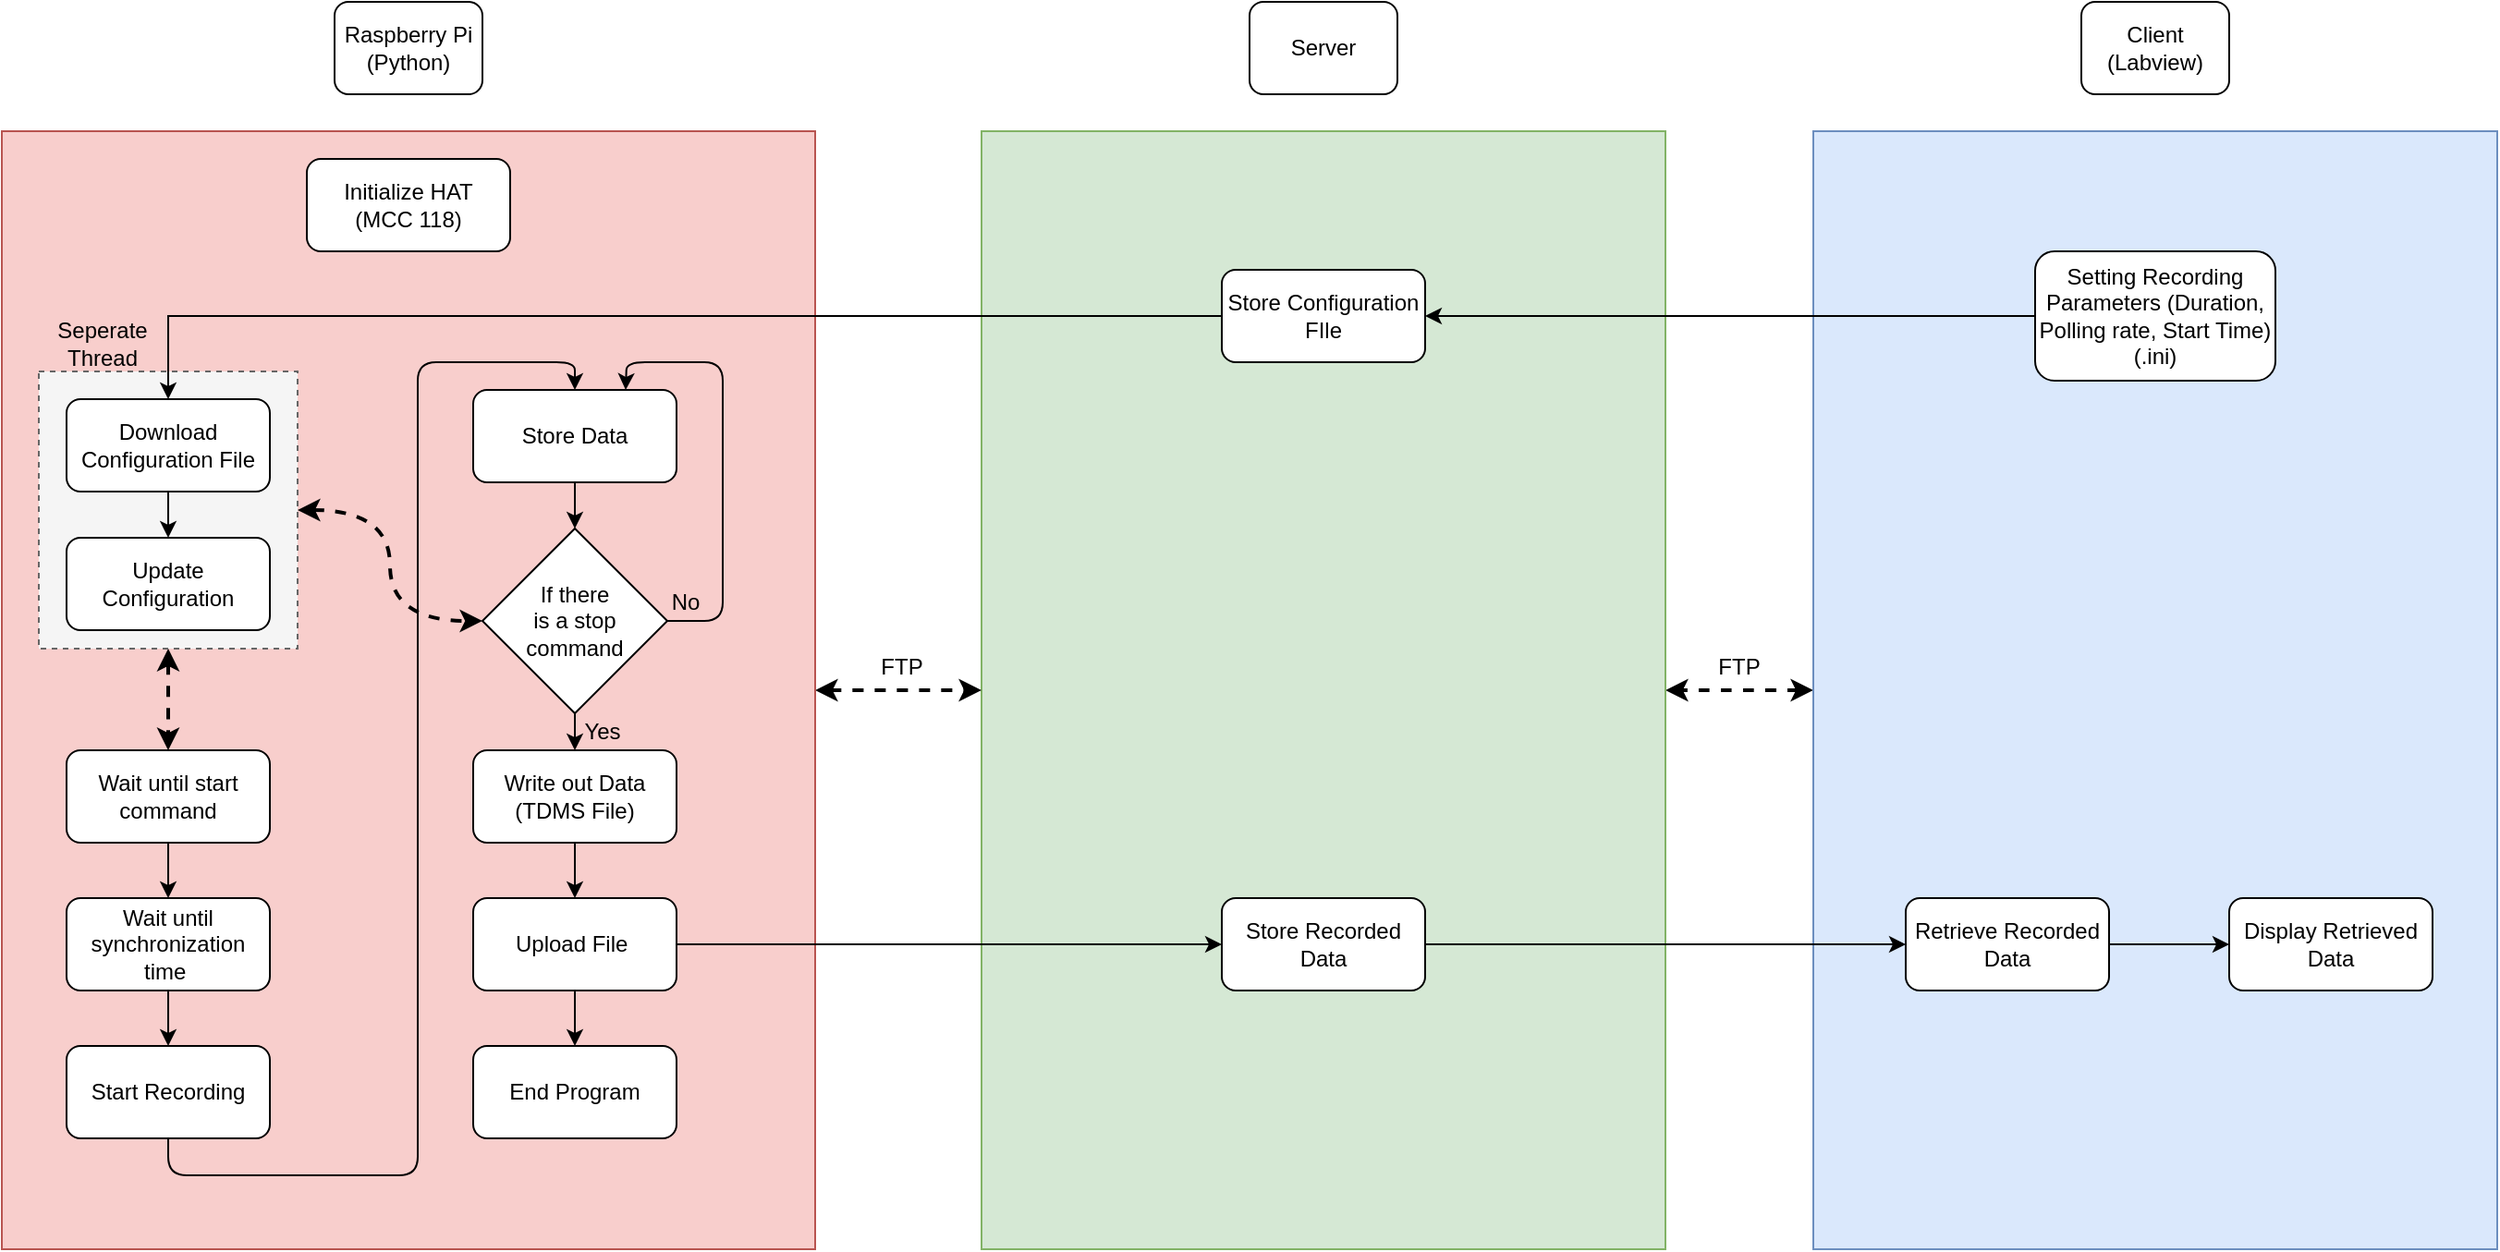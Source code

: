 <mxfile version="13.6.6" type="device"><diagram id="yYIpR0n_HlwqYeyQsWuo" name="Page-1"><mxGraphModel dx="2420" dy="2042" grid="1" gridSize="10" guides="1" tooltips="1" connect="1" arrows="1" fold="1" page="1" pageScale="1" pageWidth="850" pageHeight="1100" math="0" shadow="0"><root><mxCell id="0"/><mxCell id="1" parent="0"/><mxCell id="0-L231sIA-CZ5w4FDFmq-35" value="" style="edgeStyle=orthogonalEdgeStyle;curved=1;orthogonalLoop=1;jettySize=auto;html=1;dashed=1;startArrow=classic;startFill=1;endArrow=classic;endFill=1;strokeWidth=2;" edge="1" parent="1" source="0-L231sIA-CZ5w4FDFmq-34" target="0-L231sIA-CZ5w4FDFmq-29"><mxGeometry relative="1" as="geometry"/></mxCell><mxCell id="0-L231sIA-CZ5w4FDFmq-34" value="" style="rounded=0;whiteSpace=wrap;html=1;fillColor=#dae8fc;strokeColor=#6c8ebf;" vertex="1" parent="1"><mxGeometry x="390" y="20" width="370" height="605" as="geometry"/></mxCell><mxCell id="0-L231sIA-CZ5w4FDFmq-29" value="" style="rounded=0;whiteSpace=wrap;html=1;fillColor=#d5e8d4;strokeColor=#82b366;" vertex="1" parent="1"><mxGeometry x="-60" y="20" width="370" height="605" as="geometry"/></mxCell><mxCell id="0-L231sIA-CZ5w4FDFmq-32" style="edgeStyle=orthogonalEdgeStyle;curved=1;orthogonalLoop=1;jettySize=auto;html=1;exitX=1;exitY=0.5;exitDx=0;exitDy=0;entryX=0;entryY=0.5;entryDx=0;entryDy=0;dashed=1;endArrow=classic;endFill=1;strokeWidth=2;startArrow=classic;startFill=1;" edge="1" parent="1" source="e78AeOKlqjYHZUHYUjcN-73" target="0-L231sIA-CZ5w4FDFmq-29"><mxGeometry relative="1" as="geometry"/></mxCell><mxCell id="e78AeOKlqjYHZUHYUjcN-73" value="" style="rounded=0;whiteSpace=wrap;html=1;fillColor=#f8cecc;strokeColor=#b85450;" parent="1" vertex="1"><mxGeometry x="-590" y="20" width="440" height="605" as="geometry"/></mxCell><mxCell id="0-L231sIA-CZ5w4FDFmq-42" style="edgeStyle=orthogonalEdgeStyle;curved=1;orthogonalLoop=1;jettySize=auto;html=1;exitX=1;exitY=0.5;exitDx=0;exitDy=0;dashed=1;startArrow=classic;startFill=1;endArrow=classic;endFill=1;strokeWidth=2;" edge="1" parent="1" source="0-L231sIA-CZ5w4FDFmq-12" target="e78AeOKlqjYHZUHYUjcN-59"><mxGeometry relative="1" as="geometry"/></mxCell><mxCell id="0-L231sIA-CZ5w4FDFmq-43" style="edgeStyle=orthogonalEdgeStyle;curved=1;orthogonalLoop=1;jettySize=auto;html=1;exitX=0.5;exitY=1;exitDx=0;exitDy=0;entryX=0.5;entryY=0;entryDx=0;entryDy=0;dashed=1;startArrow=classic;startFill=1;endArrow=classic;endFill=1;strokeWidth=2;" edge="1" parent="1" source="0-L231sIA-CZ5w4FDFmq-12" target="e78AeOKlqjYHZUHYUjcN-53"><mxGeometry relative="1" as="geometry"/></mxCell><mxCell id="0-L231sIA-CZ5w4FDFmq-12" value="" style="rounded=0;whiteSpace=wrap;html=1;dashed=1;fillColor=#f5f5f5;strokeColor=#666666;fontColor=#333333;" vertex="1" parent="1"><mxGeometry x="-570" y="150" width="140" height="150" as="geometry"/></mxCell><mxCell id="e78AeOKlqjYHZUHYUjcN-1" value="Raspberry Pi&lt;br&gt;(Python)" style="rounded=1;whiteSpace=wrap;html=1;" parent="1" vertex="1"><mxGeometry x="-410" y="-50" width="80" height="50" as="geometry"/></mxCell><mxCell id="e78AeOKlqjYHZUHYUjcN-12" value="Setting Recording Parameters (Duration, Polling rate, Start Time)&lt;br&gt;(.ini)" style="rounded=1;whiteSpace=wrap;html=1;" parent="1" vertex="1"><mxGeometry x="510" y="85" width="130" height="70" as="geometry"/></mxCell><mxCell id="e78AeOKlqjYHZUHYUjcN-15" value="" style="endArrow=classic;html=1;exitX=0;exitY=0.5;exitDx=0;exitDy=0;entryX=1;entryY=0.5;entryDx=0;entryDy=0;" parent="1" source="e78AeOKlqjYHZUHYUjcN-12" target="e78AeOKlqjYHZUHYUjcN-74" edge="1"><mxGeometry width="50" height="50" relative="1" as="geometry"><mxPoint x="220" y="420" as="sourcePoint"/><mxPoint x="261.25" y="142.293" as="targetPoint"/></mxGeometry></mxCell><mxCell id="e78AeOKlqjYHZUHYUjcN-23" value="Download Configuration File" style="rounded=1;whiteSpace=wrap;html=1;" parent="1" vertex="1"><mxGeometry x="-555" y="165" width="110" height="50" as="geometry"/></mxCell><mxCell id="e78AeOKlqjYHZUHYUjcN-24" value="Update Configuration" style="rounded=1;whiteSpace=wrap;html=1;" parent="1" vertex="1"><mxGeometry x="-555" y="240" width="110" height="50" as="geometry"/></mxCell><mxCell id="e78AeOKlqjYHZUHYUjcN-27" value="Initialize HAT &lt;br&gt;(MCC 118)" style="rounded=1;whiteSpace=wrap;html=1;" parent="1" vertex="1"><mxGeometry x="-425" y="35" width="110" height="50" as="geometry"/></mxCell><mxCell id="e78AeOKlqjYHZUHYUjcN-31" value="" style="endArrow=classic;html=1;exitX=0.5;exitY=1;exitDx=0;exitDy=0;entryX=0.5;entryY=0;entryDx=0;entryDy=0;" parent="1" source="e78AeOKlqjYHZUHYUjcN-23" target="e78AeOKlqjYHZUHYUjcN-24" edge="1"><mxGeometry width="50" height="50" relative="1" as="geometry"><mxPoint x="55" y="460" as="sourcePoint"/><mxPoint x="105" y="410" as="targetPoint"/></mxGeometry></mxCell><mxCell id="e78AeOKlqjYHZUHYUjcN-44" value="Wait until synchronization time&amp;nbsp;" style="rounded=1;whiteSpace=wrap;html=1;" parent="1" vertex="1"><mxGeometry x="-555" y="435" width="110" height="50" as="geometry"/></mxCell><mxCell id="e78AeOKlqjYHZUHYUjcN-45" value="" style="endArrow=classic;html=1;exitX=0.5;exitY=1;exitDx=0;exitDy=0;entryX=0.5;entryY=0;entryDx=0;entryDy=0;" parent="1" source="e78AeOKlqjYHZUHYUjcN-53" target="e78AeOKlqjYHZUHYUjcN-44" edge="1"><mxGeometry width="50" height="50" relative="1" as="geometry"><mxPoint x="-420" y="455" as="sourcePoint"/><mxPoint x="105" y="415" as="targetPoint"/></mxGeometry></mxCell><mxCell id="e78AeOKlqjYHZUHYUjcN-53" value="Wait until start command" style="rounded=1;whiteSpace=wrap;html=1;" parent="1" vertex="1"><mxGeometry x="-555" y="355" width="110" height="50" as="geometry"/></mxCell><mxCell id="e78AeOKlqjYHZUHYUjcN-55" value="Start Recording" style="rounded=1;whiteSpace=wrap;html=1;" parent="1" vertex="1"><mxGeometry x="-555" y="515" width="110" height="50" as="geometry"/></mxCell><mxCell id="e78AeOKlqjYHZUHYUjcN-56" value="" style="endArrow=classic;html=1;exitX=0.5;exitY=1;exitDx=0;exitDy=0;entryX=0.5;entryY=0;entryDx=0;entryDy=0;" parent="1" source="e78AeOKlqjYHZUHYUjcN-44" target="e78AeOKlqjYHZUHYUjcN-55" edge="1"><mxGeometry width="50" height="50" relative="1" as="geometry"><mxPoint x="55" y="435" as="sourcePoint"/><mxPoint x="105" y="385" as="targetPoint"/></mxGeometry></mxCell><mxCell id="e78AeOKlqjYHZUHYUjcN-57" value="Store Data" style="rounded=1;whiteSpace=wrap;html=1;" parent="1" vertex="1"><mxGeometry x="-335" y="160" width="110" height="50" as="geometry"/></mxCell><mxCell id="e78AeOKlqjYHZUHYUjcN-58" value="" style="endArrow=classic;html=1;exitX=0.5;exitY=1;exitDx=0;exitDy=0;entryX=0.5;entryY=0;entryDx=0;entryDy=0;" parent="1" source="e78AeOKlqjYHZUHYUjcN-55" target="e78AeOKlqjYHZUHYUjcN-57" edge="1"><mxGeometry width="50" height="50" relative="1" as="geometry"><mxPoint x="-25" y="345" as="sourcePoint"/><mxPoint x="25" y="295" as="targetPoint"/><Array as="points"><mxPoint x="-500" y="585"/><mxPoint x="-440" y="585"/><mxPoint x="-365" y="585"/><mxPoint x="-365" y="450"/><mxPoint x="-365" y="145"/><mxPoint x="-280" y="145"/></Array></mxGeometry></mxCell><mxCell id="e78AeOKlqjYHZUHYUjcN-59" value="If there &lt;br&gt;is a stop command" style="rhombus;whiteSpace=wrap;html=1;" parent="1" vertex="1"><mxGeometry x="-330" y="235" width="100" height="100" as="geometry"/></mxCell><mxCell id="e78AeOKlqjYHZUHYUjcN-60" value="" style="endArrow=classic;html=1;exitX=0.5;exitY=1;exitDx=0;exitDy=0;" parent="1" source="e78AeOKlqjYHZUHYUjcN-57" target="e78AeOKlqjYHZUHYUjcN-59" edge="1"><mxGeometry width="50" height="50" relative="1" as="geometry"><mxPoint x="55" y="325" as="sourcePoint"/><mxPoint x="105" y="275" as="targetPoint"/></mxGeometry></mxCell><mxCell id="e78AeOKlqjYHZUHYUjcN-61" value="" style="endArrow=classic;html=1;exitX=0.5;exitY=1;exitDx=0;exitDy=0;entryX=0.5;entryY=0;entryDx=0;entryDy=0;" parent="1" source="e78AeOKlqjYHZUHYUjcN-59" target="e78AeOKlqjYHZUHYUjcN-62" edge="1"><mxGeometry width="50" height="50" relative="1" as="geometry"><mxPoint x="55" y="325" as="sourcePoint"/><mxPoint x="-5" y="315" as="targetPoint"/></mxGeometry></mxCell><mxCell id="e78AeOKlqjYHZUHYUjcN-62" value="Write out Data&lt;br&gt;(TDMS File)" style="rounded=1;whiteSpace=wrap;html=1;" parent="1" vertex="1"><mxGeometry x="-335" y="355" width="110" height="50" as="geometry"/></mxCell><mxCell id="e78AeOKlqjYHZUHYUjcN-63" value="Yes" style="text;html=1;strokeColor=none;fillColor=none;align=center;verticalAlign=middle;whiteSpace=wrap;rounded=0;" parent="1" vertex="1"><mxGeometry x="-285" y="335" width="40" height="20" as="geometry"/></mxCell><mxCell id="e78AeOKlqjYHZUHYUjcN-65" value="No" style="text;html=1;strokeColor=none;fillColor=none;align=center;verticalAlign=middle;whiteSpace=wrap;rounded=0;" parent="1" vertex="1"><mxGeometry x="-240" y="265" width="40" height="20" as="geometry"/></mxCell><mxCell id="e78AeOKlqjYHZUHYUjcN-66" value="" style="endArrow=classic;html=1;exitX=0.5;exitY=1;exitDx=0;exitDy=0;entryX=0.5;entryY=0;entryDx=0;entryDy=0;" parent="1" source="e78AeOKlqjYHZUHYUjcN-62" target="e78AeOKlqjYHZUHYUjcN-68" edge="1"><mxGeometry width="50" height="50" relative="1" as="geometry"><mxPoint x="-410" y="405" as="sourcePoint"/><mxPoint x="-410" y="435" as="targetPoint"/></mxGeometry></mxCell><mxCell id="e78AeOKlqjYHZUHYUjcN-68" value="Upload File&amp;nbsp;" style="rounded=1;whiteSpace=wrap;html=1;" parent="1" vertex="1"><mxGeometry x="-335" y="435" width="110" height="50" as="geometry"/></mxCell><mxCell id="e78AeOKlqjYHZUHYUjcN-70" value="End Program" style="rounded=1;whiteSpace=wrap;html=1;" parent="1" vertex="1"><mxGeometry x="-335" y="515" width="110" height="50" as="geometry"/></mxCell><mxCell id="e78AeOKlqjYHZUHYUjcN-71" value="" style="endArrow=classic;html=1;exitX=0.5;exitY=1;exitDx=0;exitDy=0;entryX=0.5;entryY=0;entryDx=0;entryDy=0;" parent="1" source="e78AeOKlqjYHZUHYUjcN-68" target="e78AeOKlqjYHZUHYUjcN-70" edge="1"><mxGeometry width="50" height="50" relative="1" as="geometry"><mxPoint x="-125" y="315" as="sourcePoint"/><mxPoint x="-75" y="265" as="targetPoint"/></mxGeometry></mxCell><mxCell id="e78AeOKlqjYHZUHYUjcN-72" value="" style="endArrow=classic;html=1;exitX=1;exitY=0.5;exitDx=0;exitDy=0;entryX=0;entryY=0.5;entryDx=0;entryDy=0;" parent="1" source="e78AeOKlqjYHZUHYUjcN-68" target="e78AeOKlqjYHZUHYUjcN-75" edge="1"><mxGeometry width="50" height="50" relative="1" as="geometry"><mxPoint x="-276" y="315" as="sourcePoint"/><mxPoint x="-146" y="355" as="targetPoint"/></mxGeometry></mxCell><mxCell id="0-L231sIA-CZ5w4FDFmq-19" style="edgeStyle=orthogonalEdgeStyle;rounded=0;orthogonalLoop=1;jettySize=auto;html=1;exitX=0;exitY=0.5;exitDx=0;exitDy=0;entryX=0.5;entryY=0;entryDx=0;entryDy=0;" edge="1" parent="1" source="e78AeOKlqjYHZUHYUjcN-74" target="e78AeOKlqjYHZUHYUjcN-23"><mxGeometry relative="1" as="geometry"/></mxCell><mxCell id="e78AeOKlqjYHZUHYUjcN-74" value="Store Configuration FIle" style="rounded=1;whiteSpace=wrap;html=1;" parent="1" vertex="1"><mxGeometry x="70" y="95" width="110" height="50" as="geometry"/></mxCell><mxCell id="e78AeOKlqjYHZUHYUjcN-75" value="Store Recorded Data" style="rounded=1;whiteSpace=wrap;html=1;" parent="1" vertex="1"><mxGeometry x="70" y="435" width="110" height="50" as="geometry"/></mxCell><mxCell id="e78AeOKlqjYHZUHYUjcN-79" value="Retrieve Recorded Data" style="rounded=1;whiteSpace=wrap;html=1;" parent="1" vertex="1"><mxGeometry x="440" y="435" width="110" height="50" as="geometry"/></mxCell><mxCell id="e78AeOKlqjYHZUHYUjcN-80" value="" style="endArrow=classic;html=1;exitX=1;exitY=0.5;exitDx=0;exitDy=0;entryX=0;entryY=0.5;entryDx=0;entryDy=0;" parent="1" source="e78AeOKlqjYHZUHYUjcN-75" target="e78AeOKlqjYHZUHYUjcN-79" edge="1"><mxGeometry width="50" height="50" relative="1" as="geometry"><mxPoint x="290" y="380" as="sourcePoint"/><mxPoint x="340" y="330" as="targetPoint"/></mxGeometry></mxCell><mxCell id="e78AeOKlqjYHZUHYUjcN-81" value="Display Retrieved Data" style="rounded=1;whiteSpace=wrap;html=1;" parent="1" vertex="1"><mxGeometry x="615" y="435" width="110" height="50" as="geometry"/></mxCell><mxCell id="e78AeOKlqjYHZUHYUjcN-82" value="" style="endArrow=classic;html=1;entryX=0;entryY=0.5;entryDx=0;entryDy=0;exitX=1;exitY=0.5;exitDx=0;exitDy=0;" parent="1" source="e78AeOKlqjYHZUHYUjcN-79" target="e78AeOKlqjYHZUHYUjcN-81" edge="1"><mxGeometry width="50" height="50" relative="1" as="geometry"><mxPoint x="290" y="380" as="sourcePoint"/><mxPoint x="340" y="330" as="targetPoint"/></mxGeometry></mxCell><mxCell id="e78AeOKlqjYHZUHYUjcN-83" value="" style="endArrow=classic;html=1;exitX=1;exitY=0.5;exitDx=0;exitDy=0;entryX=0.75;entryY=0;entryDx=0;entryDy=0;" parent="1" source="e78AeOKlqjYHZUHYUjcN-59" target="e78AeOKlqjYHZUHYUjcN-57" edge="1"><mxGeometry width="50" height="50" relative="1" as="geometry"><mxPoint x="-130" y="375" as="sourcePoint"/><mxPoint x="-80" y="325" as="targetPoint"/><Array as="points"><mxPoint x="-200" y="285"/><mxPoint x="-200" y="145"/><mxPoint x="-252" y="145"/></Array></mxGeometry></mxCell><mxCell id="0-L231sIA-CZ5w4FDFmq-1" value="Server" style="rounded=1;whiteSpace=wrap;html=1;" vertex="1" parent="1"><mxGeometry x="85" y="-50" width="80" height="50" as="geometry"/></mxCell><mxCell id="0-L231sIA-CZ5w4FDFmq-2" value="Client&lt;br&gt;(Labview)" style="rounded=1;whiteSpace=wrap;html=1;" vertex="1" parent="1"><mxGeometry x="535" y="-50" width="80" height="50" as="geometry"/></mxCell><mxCell id="0-L231sIA-CZ5w4FDFmq-4" value="Seperate Thread&lt;br&gt;" style="text;html=1;strokeColor=none;fillColor=none;align=center;verticalAlign=middle;whiteSpace=wrap;rounded=0;dashed=1;" vertex="1" parent="1"><mxGeometry x="-561" y="125" width="51" height="20" as="geometry"/></mxCell><mxCell id="0-L231sIA-CZ5w4FDFmq-36" style="edgeStyle=orthogonalEdgeStyle;curved=1;orthogonalLoop=1;jettySize=auto;html=1;exitX=0.5;exitY=1;exitDx=0;exitDy=0;dashed=1;startArrow=classic;startFill=1;endArrow=classic;endFill=1;strokeWidth=2;" edge="1" parent="1" source="e78AeOKlqjYHZUHYUjcN-79" target="e78AeOKlqjYHZUHYUjcN-79"><mxGeometry relative="1" as="geometry"/></mxCell><mxCell id="0-L231sIA-CZ5w4FDFmq-37" value="FTP" style="text;html=1;strokeColor=none;fillColor=none;align=center;verticalAlign=middle;whiteSpace=wrap;rounded=0;dashed=1;" vertex="1" parent="1"><mxGeometry x="-123" y="300" width="40" height="20" as="geometry"/></mxCell><mxCell id="0-L231sIA-CZ5w4FDFmq-38" value="FTP" style="text;html=1;strokeColor=none;fillColor=none;align=center;verticalAlign=middle;whiteSpace=wrap;rounded=0;dashed=1;" vertex="1" parent="1"><mxGeometry x="330" y="300" width="40" height="20" as="geometry"/></mxCell></root></mxGraphModel></diagram></mxfile>